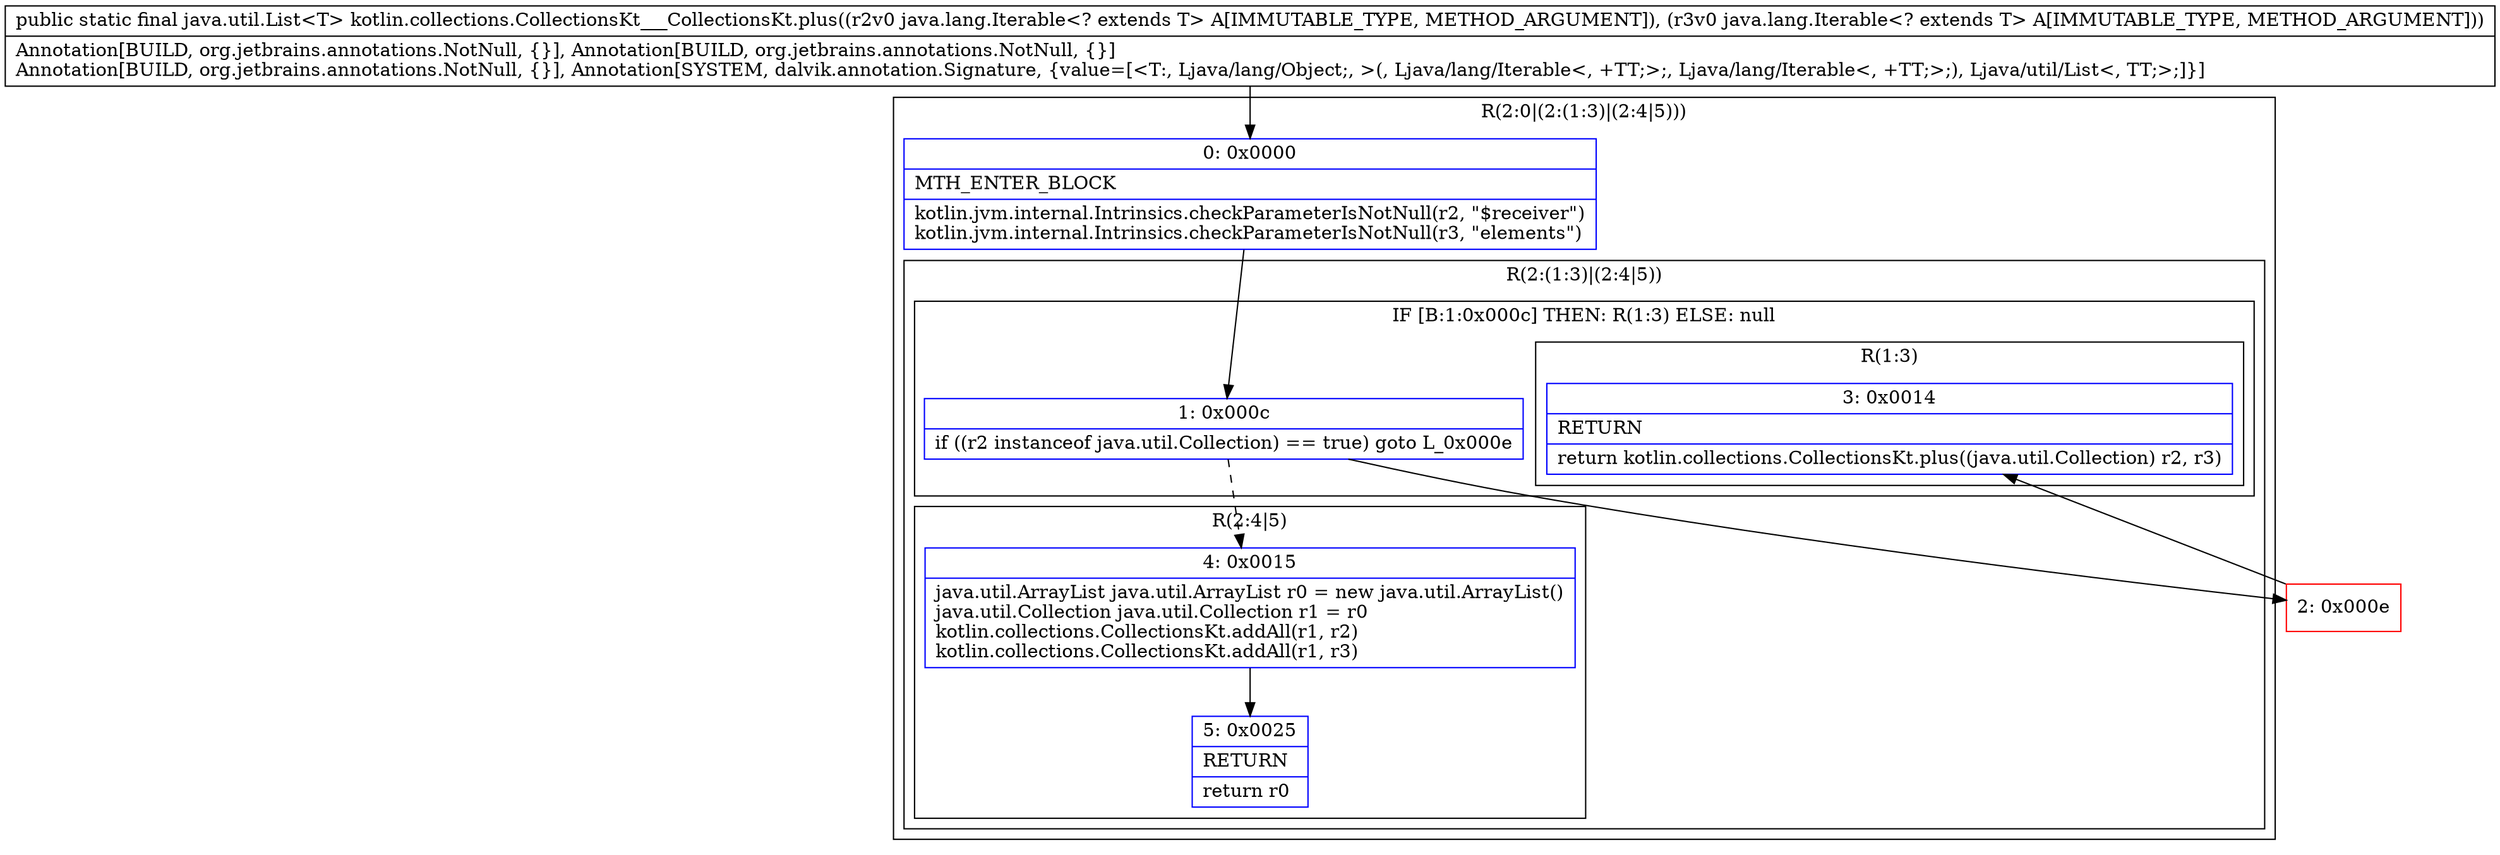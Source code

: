 digraph "CFG forkotlin.collections.CollectionsKt___CollectionsKt.plus(Ljava\/lang\/Iterable;Ljava\/lang\/Iterable;)Ljava\/util\/List;" {
subgraph cluster_Region_1842832894 {
label = "R(2:0|(2:(1:3)|(2:4|5)))";
node [shape=record,color=blue];
Node_0 [shape=record,label="{0\:\ 0x0000|MTH_ENTER_BLOCK\l|kotlin.jvm.internal.Intrinsics.checkParameterIsNotNull(r2, \"$receiver\")\lkotlin.jvm.internal.Intrinsics.checkParameterIsNotNull(r3, \"elements\")\l}"];
subgraph cluster_Region_971450876 {
label = "R(2:(1:3)|(2:4|5))";
node [shape=record,color=blue];
subgraph cluster_IfRegion_968187058 {
label = "IF [B:1:0x000c] THEN: R(1:3) ELSE: null";
node [shape=record,color=blue];
Node_1 [shape=record,label="{1\:\ 0x000c|if ((r2 instanceof java.util.Collection) == true) goto L_0x000e\l}"];
subgraph cluster_Region_748658781 {
label = "R(1:3)";
node [shape=record,color=blue];
Node_3 [shape=record,label="{3\:\ 0x0014|RETURN\l|return kotlin.collections.CollectionsKt.plus((java.util.Collection) r2, r3)\l}"];
}
}
subgraph cluster_Region_144488729 {
label = "R(2:4|5)";
node [shape=record,color=blue];
Node_4 [shape=record,label="{4\:\ 0x0015|java.util.ArrayList java.util.ArrayList r0 = new java.util.ArrayList()\ljava.util.Collection java.util.Collection r1 = r0\lkotlin.collections.CollectionsKt.addAll(r1, r2)\lkotlin.collections.CollectionsKt.addAll(r1, r3)\l}"];
Node_5 [shape=record,label="{5\:\ 0x0025|RETURN\l|return r0\l}"];
}
}
}
Node_2 [shape=record,color=red,label="{2\:\ 0x000e}"];
MethodNode[shape=record,label="{public static final java.util.List\<T\> kotlin.collections.CollectionsKt___CollectionsKt.plus((r2v0 java.lang.Iterable\<? extends T\> A[IMMUTABLE_TYPE, METHOD_ARGUMENT]), (r3v0 java.lang.Iterable\<? extends T\> A[IMMUTABLE_TYPE, METHOD_ARGUMENT]))  | Annotation[BUILD, org.jetbrains.annotations.NotNull, \{\}], Annotation[BUILD, org.jetbrains.annotations.NotNull, \{\}]\lAnnotation[BUILD, org.jetbrains.annotations.NotNull, \{\}], Annotation[SYSTEM, dalvik.annotation.Signature, \{value=[\<T:, Ljava\/lang\/Object;, \>(, Ljava\/lang\/Iterable\<, +TT;\>;, Ljava\/lang\/Iterable\<, +TT;\>;), Ljava\/util\/List\<, TT;\>;]\}]\l}"];
MethodNode -> Node_0;
Node_0 -> Node_1;
Node_1 -> Node_2;
Node_1 -> Node_4[style=dashed];
Node_4 -> Node_5;
Node_2 -> Node_3;
}


